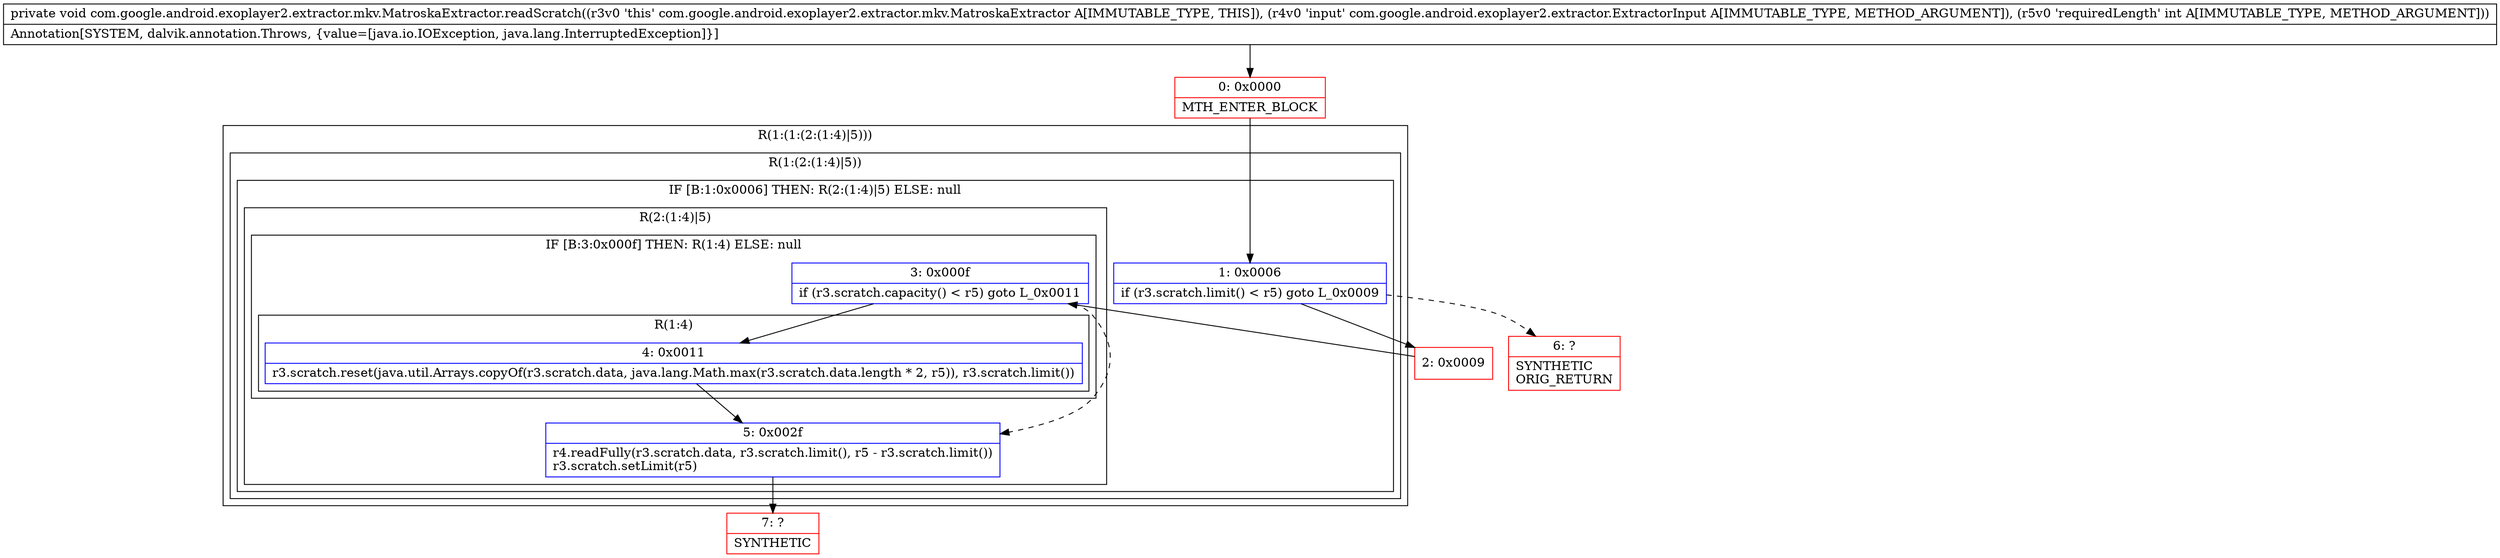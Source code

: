 digraph "CFG forcom.google.android.exoplayer2.extractor.mkv.MatroskaExtractor.readScratch(Lcom\/google\/android\/exoplayer2\/extractor\/ExtractorInput;I)V" {
subgraph cluster_Region_1343653546 {
label = "R(1:(1:(2:(1:4)|5)))";
node [shape=record,color=blue];
subgraph cluster_Region_682576431 {
label = "R(1:(2:(1:4)|5))";
node [shape=record,color=blue];
subgraph cluster_IfRegion_61684685 {
label = "IF [B:1:0x0006] THEN: R(2:(1:4)|5) ELSE: null";
node [shape=record,color=blue];
Node_1 [shape=record,label="{1\:\ 0x0006|if (r3.scratch.limit() \< r5) goto L_0x0009\l}"];
subgraph cluster_Region_1707999219 {
label = "R(2:(1:4)|5)";
node [shape=record,color=blue];
subgraph cluster_IfRegion_17438262 {
label = "IF [B:3:0x000f] THEN: R(1:4) ELSE: null";
node [shape=record,color=blue];
Node_3 [shape=record,label="{3\:\ 0x000f|if (r3.scratch.capacity() \< r5) goto L_0x0011\l}"];
subgraph cluster_Region_1395055114 {
label = "R(1:4)";
node [shape=record,color=blue];
Node_4 [shape=record,label="{4\:\ 0x0011|r3.scratch.reset(java.util.Arrays.copyOf(r3.scratch.data, java.lang.Math.max(r3.scratch.data.length * 2, r5)), r3.scratch.limit())\l}"];
}
}
Node_5 [shape=record,label="{5\:\ 0x002f|r4.readFully(r3.scratch.data, r3.scratch.limit(), r5 \- r3.scratch.limit())\lr3.scratch.setLimit(r5)\l}"];
}
}
}
}
Node_0 [shape=record,color=red,label="{0\:\ 0x0000|MTH_ENTER_BLOCK\l}"];
Node_2 [shape=record,color=red,label="{2\:\ 0x0009}"];
Node_6 [shape=record,color=red,label="{6\:\ ?|SYNTHETIC\lORIG_RETURN\l}"];
Node_7 [shape=record,color=red,label="{7\:\ ?|SYNTHETIC\l}"];
MethodNode[shape=record,label="{private void com.google.android.exoplayer2.extractor.mkv.MatroskaExtractor.readScratch((r3v0 'this' com.google.android.exoplayer2.extractor.mkv.MatroskaExtractor A[IMMUTABLE_TYPE, THIS]), (r4v0 'input' com.google.android.exoplayer2.extractor.ExtractorInput A[IMMUTABLE_TYPE, METHOD_ARGUMENT]), (r5v0 'requiredLength' int A[IMMUTABLE_TYPE, METHOD_ARGUMENT]))  | Annotation[SYSTEM, dalvik.annotation.Throws, \{value=[java.io.IOException, java.lang.InterruptedException]\}]\l}"];
MethodNode -> Node_0;
Node_1 -> Node_2;
Node_1 -> Node_6[style=dashed];
Node_3 -> Node_4;
Node_3 -> Node_5[style=dashed];
Node_4 -> Node_5;
Node_5 -> Node_7;
Node_0 -> Node_1;
Node_2 -> Node_3;
}

